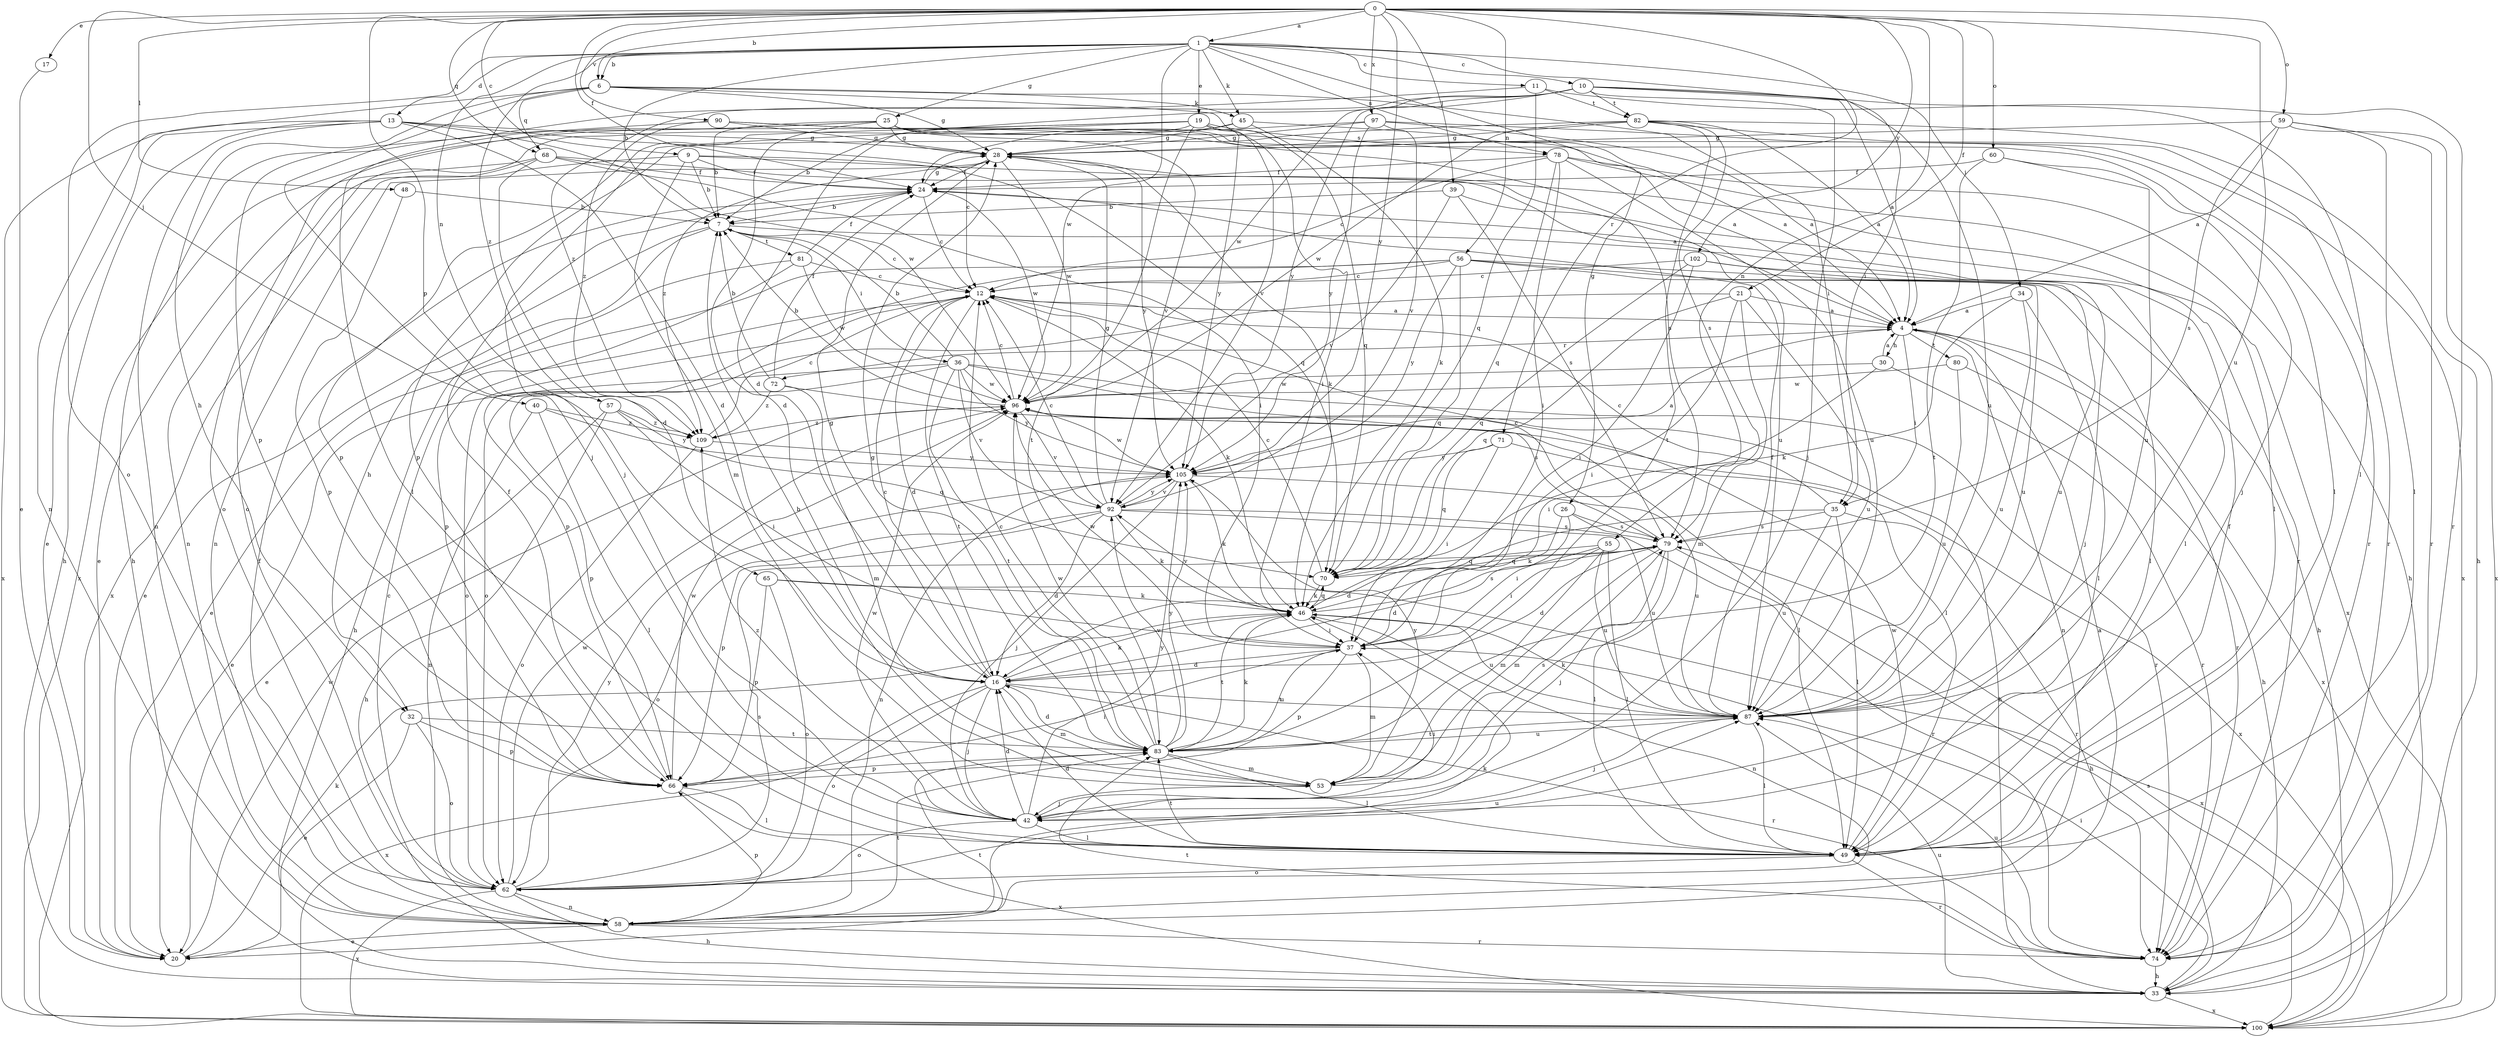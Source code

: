 strict digraph  {
0;
1;
4;
6;
7;
9;
10;
11;
12;
13;
16;
17;
19;
20;
21;
24;
25;
26;
28;
30;
32;
33;
34;
35;
36;
37;
39;
40;
42;
45;
46;
48;
49;
53;
55;
56;
57;
58;
59;
60;
62;
65;
66;
68;
70;
71;
72;
74;
78;
79;
80;
81;
82;
83;
87;
90;
92;
96;
97;
100;
102;
105;
109;
0 -> 1  [label=a];
0 -> 6  [label=b];
0 -> 9  [label=c];
0 -> 17  [label=e];
0 -> 21  [label=f];
0 -> 24  [label=f];
0 -> 39  [label=j];
0 -> 40  [label=j];
0 -> 48  [label=l];
0 -> 55  [label=n];
0 -> 56  [label=n];
0 -> 59  [label=o];
0 -> 60  [label=o];
0 -> 65  [label=p];
0 -> 68  [label=q];
0 -> 71  [label=r];
0 -> 87  [label=u];
0 -> 90  [label=v];
0 -> 97  [label=x];
0 -> 102  [label=y];
0 -> 105  [label=y];
1 -> 6  [label=b];
1 -> 7  [label=b];
1 -> 10  [label=c];
1 -> 11  [label=c];
1 -> 13  [label=d];
1 -> 19  [label=e];
1 -> 25  [label=g];
1 -> 26  [label=g];
1 -> 34  [label=i];
1 -> 35  [label=i];
1 -> 45  [label=k];
1 -> 57  [label=n];
1 -> 62  [label=o];
1 -> 78  [label=s];
1 -> 96  [label=w];
1 -> 109  [label=z];
4 -> 30  [label=h];
4 -> 35  [label=i];
4 -> 58  [label=n];
4 -> 72  [label=r];
4 -> 74  [label=r];
4 -> 80  [label=t];
4 -> 100  [label=x];
6 -> 28  [label=g];
6 -> 32  [label=h];
6 -> 35  [label=i];
6 -> 42  [label=j];
6 -> 45  [label=k];
6 -> 58  [label=n];
6 -> 68  [label=q];
6 -> 92  [label=v];
7 -> 12  [label=c];
7 -> 20  [label=e];
7 -> 32  [label=h];
7 -> 36  [label=i];
7 -> 49  [label=l];
7 -> 81  [label=t];
9 -> 4  [label=a];
9 -> 7  [label=b];
9 -> 24  [label=f];
9 -> 53  [label=m];
9 -> 70  [label=q];
9 -> 100  [label=x];
10 -> 4  [label=a];
10 -> 16  [label=d];
10 -> 42  [label=j];
10 -> 49  [label=l];
10 -> 82  [label=t];
10 -> 87  [label=u];
10 -> 96  [label=w];
10 -> 105  [label=y];
10 -> 109  [label=z];
11 -> 66  [label=p];
11 -> 70  [label=q];
11 -> 74  [label=r];
11 -> 82  [label=t];
12 -> 4  [label=a];
12 -> 16  [label=d];
12 -> 46  [label=k];
12 -> 62  [label=o];
12 -> 83  [label=t];
13 -> 12  [label=c];
13 -> 16  [label=d];
13 -> 20  [label=e];
13 -> 28  [label=g];
13 -> 33  [label=h];
13 -> 58  [label=n];
13 -> 96  [label=w];
13 -> 100  [label=x];
16 -> 12  [label=c];
16 -> 28  [label=g];
16 -> 42  [label=j];
16 -> 46  [label=k];
16 -> 53  [label=m];
16 -> 62  [label=o];
16 -> 74  [label=r];
16 -> 87  [label=u];
16 -> 100  [label=x];
17 -> 20  [label=e];
19 -> 7  [label=b];
19 -> 37  [label=i];
19 -> 42  [label=j];
19 -> 66  [label=p];
19 -> 70  [label=q];
19 -> 78  [label=s];
19 -> 83  [label=t];
19 -> 100  [label=x];
19 -> 105  [label=y];
20 -> 46  [label=k];
20 -> 83  [label=t];
20 -> 96  [label=w];
21 -> 4  [label=a];
21 -> 37  [label=i];
21 -> 53  [label=m];
21 -> 62  [label=o];
21 -> 70  [label=q];
21 -> 87  [label=u];
24 -> 7  [label=b];
24 -> 12  [label=c];
24 -> 28  [label=g];
24 -> 96  [label=w];
25 -> 7  [label=b];
25 -> 16  [label=d];
25 -> 28  [label=g];
25 -> 33  [label=h];
25 -> 49  [label=l];
25 -> 62  [label=o];
25 -> 74  [label=r];
25 -> 92  [label=v];
26 -> 37  [label=i];
26 -> 46  [label=k];
26 -> 79  [label=s];
26 -> 87  [label=u];
28 -> 24  [label=f];
28 -> 46  [label=k];
28 -> 58  [label=n];
28 -> 87  [label=u];
28 -> 96  [label=w];
28 -> 105  [label=y];
28 -> 109  [label=z];
30 -> 4  [label=a];
30 -> 37  [label=i];
30 -> 74  [label=r];
30 -> 96  [label=w];
32 -> 20  [label=e];
32 -> 62  [label=o];
32 -> 66  [label=p];
32 -> 83  [label=t];
33 -> 37  [label=i];
33 -> 87  [label=u];
33 -> 100  [label=x];
34 -> 4  [label=a];
34 -> 46  [label=k];
34 -> 49  [label=l];
34 -> 87  [label=u];
35 -> 12  [label=c];
35 -> 16  [label=d];
35 -> 49  [label=l];
35 -> 74  [label=r];
35 -> 79  [label=s];
35 -> 87  [label=u];
36 -> 7  [label=b];
36 -> 20  [label=e];
36 -> 66  [label=p];
36 -> 74  [label=r];
36 -> 79  [label=s];
36 -> 83  [label=t];
36 -> 92  [label=v];
36 -> 96  [label=w];
36 -> 105  [label=y];
37 -> 16  [label=d];
37 -> 53  [label=m];
37 -> 66  [label=p];
37 -> 83  [label=t];
37 -> 96  [label=w];
39 -> 7  [label=b];
39 -> 79  [label=s];
39 -> 92  [label=v];
39 -> 100  [label=x];
40 -> 49  [label=l];
40 -> 58  [label=n];
40 -> 105  [label=y];
40 -> 109  [label=z];
42 -> 16  [label=d];
42 -> 37  [label=i];
42 -> 49  [label=l];
42 -> 62  [label=o];
42 -> 96  [label=w];
42 -> 105  [label=y];
42 -> 109  [label=z];
45 -> 4  [label=a];
45 -> 28  [label=g];
45 -> 46  [label=k];
45 -> 62  [label=o];
46 -> 37  [label=i];
46 -> 58  [label=n];
46 -> 70  [label=q];
46 -> 79  [label=s];
46 -> 83  [label=t];
46 -> 87  [label=u];
46 -> 92  [label=v];
48 -> 7  [label=b];
48 -> 66  [label=p];
49 -> 16  [label=d];
49 -> 24  [label=f];
49 -> 62  [label=o];
49 -> 74  [label=r];
49 -> 83  [label=t];
49 -> 96  [label=w];
53 -> 7  [label=b];
53 -> 42  [label=j];
53 -> 79  [label=s];
53 -> 105  [label=y];
55 -> 16  [label=d];
55 -> 37  [label=i];
55 -> 49  [label=l];
55 -> 53  [label=m];
55 -> 70  [label=q];
55 -> 87  [label=u];
56 -> 12  [label=c];
56 -> 20  [label=e];
56 -> 33  [label=h];
56 -> 49  [label=l];
56 -> 66  [label=p];
56 -> 70  [label=q];
56 -> 87  [label=u];
56 -> 105  [label=y];
57 -> 20  [label=e];
57 -> 33  [label=h];
57 -> 37  [label=i];
57 -> 70  [label=q];
57 -> 109  [label=z];
58 -> 4  [label=a];
58 -> 20  [label=e];
58 -> 24  [label=f];
58 -> 46  [label=k];
58 -> 66  [label=p];
58 -> 74  [label=r];
58 -> 83  [label=t];
59 -> 4  [label=a];
59 -> 28  [label=g];
59 -> 49  [label=l];
59 -> 74  [label=r];
59 -> 79  [label=s];
59 -> 100  [label=x];
60 -> 24  [label=f];
60 -> 42  [label=j];
60 -> 83  [label=t];
60 -> 87  [label=u];
62 -> 12  [label=c];
62 -> 33  [label=h];
62 -> 58  [label=n];
62 -> 79  [label=s];
62 -> 87  [label=u];
62 -> 96  [label=w];
62 -> 100  [label=x];
62 -> 105  [label=y];
65 -> 46  [label=k];
65 -> 62  [label=o];
65 -> 66  [label=p];
65 -> 100  [label=x];
66 -> 24  [label=f];
66 -> 37  [label=i];
66 -> 49  [label=l];
66 -> 96  [label=w];
66 -> 100  [label=x];
68 -> 16  [label=d];
68 -> 20  [label=e];
68 -> 24  [label=f];
68 -> 37  [label=i];
68 -> 58  [label=n];
68 -> 74  [label=r];
70 -> 12  [label=c];
70 -> 46  [label=k];
71 -> 37  [label=i];
71 -> 70  [label=q];
71 -> 100  [label=x];
71 -> 105  [label=y];
72 -> 7  [label=b];
72 -> 24  [label=f];
72 -> 49  [label=l];
72 -> 53  [label=m];
72 -> 109  [label=z];
74 -> 33  [label=h];
74 -> 83  [label=t];
74 -> 87  [label=u];
78 -> 12  [label=c];
78 -> 24  [label=f];
78 -> 33  [label=h];
78 -> 37  [label=i];
78 -> 49  [label=l];
78 -> 70  [label=q];
78 -> 87  [label=u];
79 -> 12  [label=c];
79 -> 16  [label=d];
79 -> 33  [label=h];
79 -> 42  [label=j];
79 -> 49  [label=l];
79 -> 53  [label=m];
79 -> 70  [label=q];
80 -> 33  [label=h];
80 -> 87  [label=u];
80 -> 96  [label=w];
81 -> 12  [label=c];
81 -> 24  [label=f];
81 -> 33  [label=h];
81 -> 66  [label=p];
81 -> 96  [label=w];
82 -> 4  [label=a];
82 -> 28  [label=g];
82 -> 33  [label=h];
82 -> 66  [label=p];
82 -> 74  [label=r];
82 -> 79  [label=s];
82 -> 83  [label=t];
82 -> 96  [label=w];
83 -> 12  [label=c];
83 -> 16  [label=d];
83 -> 28  [label=g];
83 -> 46  [label=k];
83 -> 49  [label=l];
83 -> 53  [label=m];
83 -> 66  [label=p];
83 -> 87  [label=u];
83 -> 92  [label=v];
83 -> 96  [label=w];
83 -> 105  [label=y];
87 -> 24  [label=f];
87 -> 42  [label=j];
87 -> 46  [label=k];
87 -> 49  [label=l];
87 -> 83  [label=t];
90 -> 4  [label=a];
90 -> 28  [label=g];
90 -> 49  [label=l];
90 -> 79  [label=s];
90 -> 109  [label=z];
92 -> 12  [label=c];
92 -> 16  [label=d];
92 -> 28  [label=g];
92 -> 46  [label=k];
92 -> 62  [label=o];
92 -> 66  [label=p];
92 -> 74  [label=r];
92 -> 79  [label=s];
92 -> 105  [label=y];
96 -> 7  [label=b];
96 -> 12  [label=c];
96 -> 33  [label=h];
96 -> 49  [label=l];
96 -> 92  [label=v];
96 -> 109  [label=z];
97 -> 4  [label=a];
97 -> 24  [label=f];
97 -> 28  [label=g];
97 -> 92  [label=v];
97 -> 100  [label=x];
97 -> 105  [label=y];
100 -> 79  [label=s];
102 -> 12  [label=c];
102 -> 37  [label=i];
102 -> 42  [label=j];
102 -> 70  [label=q];
102 -> 87  [label=u];
105 -> 4  [label=a];
105 -> 42  [label=j];
105 -> 46  [label=k];
105 -> 58  [label=n];
105 -> 87  [label=u];
105 -> 92  [label=v];
105 -> 96  [label=w];
109 -> 12  [label=c];
109 -> 62  [label=o];
109 -> 105  [label=y];
}
